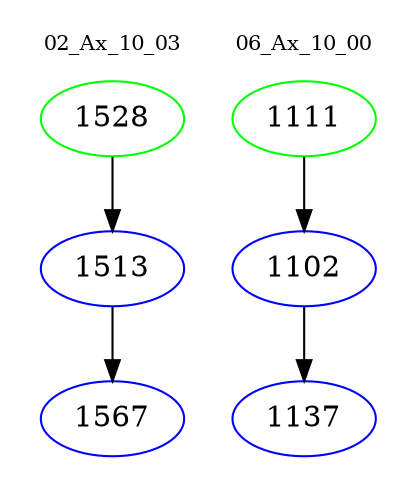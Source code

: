 digraph{
subgraph cluster_0 {
color = white
label = "02_Ax_10_03";
fontsize=10;
T0_1528 [label="1528", color="green"]
T0_1528 -> T0_1513 [color="black"]
T0_1513 [label="1513", color="blue"]
T0_1513 -> T0_1567 [color="black"]
T0_1567 [label="1567", color="blue"]
}
subgraph cluster_1 {
color = white
label = "06_Ax_10_00";
fontsize=10;
T1_1111 [label="1111", color="green"]
T1_1111 -> T1_1102 [color="black"]
T1_1102 [label="1102", color="blue"]
T1_1102 -> T1_1137 [color="black"]
T1_1137 [label="1137", color="blue"]
}
}

